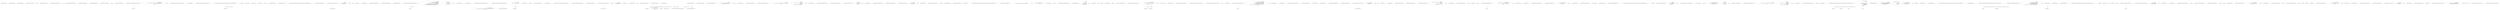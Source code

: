 digraph  {
n12 [label="HangFire.Tests.JobInvokerTests.CorrectJob", span=""];
n13 [label="HangFire.Tests.JobInvokerTests.ArgumentsJob", span=""];
n14 [label="HangFire.Tests.JobInvokerTests.DisposableJob", span=""];
n0 [cluster="HangFire.Tests.JobInvokerTests.CorrectJob.Perform()", label="Entry HangFire.Tests.JobInvokerTests.CorrectJob.Perform()", span="183-183"];
n1 [cluster="HangFire.Tests.JobInvokerTests.CorrectJob.Perform()", label="Performed = true", span="185-185"];
n2 [cluster="HangFire.Tests.JobInvokerTests.CorrectJob.Perform()", label="Exit HangFire.Tests.JobInvokerTests.CorrectJob.Perform()", span="183-183"];
n3 [cluster="HangFire.Tests.JobInvokerTests.ArgumentsJob.Perform(int, string)", label="Entry HangFire.Tests.JobInvokerTests.ArgumentsJob.Perform(int, string)", span="194-194"];
n4 [cluster="HangFire.Tests.JobInvokerTests.ArgumentsJob.Perform(int, string)", label="A = a", span="196-196"];
n5 [cluster="HangFire.Tests.JobInvokerTests.ArgumentsJob.Perform(int, string)", label="B = b", span="197-197"];
n6 [cluster="HangFire.Tests.JobInvokerTests.ArgumentsJob.Perform(int, string)", label="Exit HangFire.Tests.JobInvokerTests.ArgumentsJob.Perform(int, string)", span="194-194"];
n7 [cluster="HangFire.Tests.JobInvokerTests.DisposableJob.Perform()", label="Entry HangFire.Tests.JobInvokerTests.DisposableJob.Perform()", span="205-205"];
n8 [cluster="HangFire.Tests.JobInvokerTests.DisposableJob.Perform()", label="Exit HangFire.Tests.JobInvokerTests.DisposableJob.Perform()", span="205-205"];
n9 [cluster="HangFire.Tests.JobInvokerTests.DisposableJob.Dispose()", label="Entry HangFire.Tests.JobInvokerTests.DisposableJob.Dispose()", span="209-209"];
n10 [cluster="HangFire.Tests.JobInvokerTests.DisposableJob.Dispose()", label="Disposed = true", span="211-211"];
n11 [cluster="HangFire.Tests.JobInvokerTests.DisposableJob.Dispose()", label="Exit HangFire.Tests.JobInvokerTests.DisposableJob.Dispose()", span="209-209"];
m1_123 [cluster="Hangfire.SqlServer.SqlServerConnection.GetFirstByLowestScoreFromSet(string, double, double)", file="SqlServerMonitoringApi.cs", label="Entry Hangfire.SqlServer.SqlServerConnection.GetFirstByLowestScoreFromSet(string, double, double)", span="255-255"];
m1_128 [cluster="Hangfire.SqlServer.SqlServerConnection.GetFirstByLowestScoreFromSet(string, double, double)", file="SqlServerMonitoringApi.cs", label="return _connection.Query<string>(\r\n                @''select top 1 Value from HangFire.[Set] where [Key] = @key and Score between @from and @to order by Score'',\r\n                new { key, from = fromScore, to = toScore })\r\n                .SingleOrDefault();", span="260-263"];
m1_126 [cluster="Hangfire.SqlServer.SqlServerConnection.GetFirstByLowestScoreFromSet(string, double, double)", file="SqlServerMonitoringApi.cs", label="toScore < fromScore", span="258-258"];
m1_124 [cluster="Hangfire.SqlServer.SqlServerConnection.GetFirstByLowestScoreFromSet(string, double, double)", file="SqlServerMonitoringApi.cs", label="key == null", span="257-257"];
m1_127 [cluster="Hangfire.SqlServer.SqlServerConnection.GetFirstByLowestScoreFromSet(string, double, double)", file="SqlServerMonitoringApi.cs", label="throw new ArgumentException(''The `toScore` value must be higher or equal to the `fromScore` value.'');", span="258-258"];
m1_125 [cluster="Hangfire.SqlServer.SqlServerConnection.GetFirstByLowestScoreFromSet(string, double, double)", file="SqlServerMonitoringApi.cs", label="throw new ArgumentNullException(''key'');", span="257-257"];
m1_129 [cluster="Hangfire.SqlServer.SqlServerConnection.GetFirstByLowestScoreFromSet(string, double, double)", file="SqlServerMonitoringApi.cs", label="Exit Hangfire.SqlServer.SqlServerConnection.GetFirstByLowestScoreFromSet(string, double, double)", span="255-255"];
m1_2 [cluster="Hangfire.SqlServer.SqlServerConnection.SqlServerConnection(SqlConnection, IsolationLevel, Hangfire.SqlServer.PersistentJobQueueProviderCollection, bool)", file="SqlServerMonitoringApi.cs", label="Entry Hangfire.SqlServer.SqlServerConnection.SqlServerConnection(SqlConnection, IsolationLevel, Hangfire.SqlServer.PersistentJobQueueProviderCollection, bool)", span="44-44"];
m1_7 [cluster="Hangfire.SqlServer.SqlServerConnection.SqlServerConnection(SqlConnection, IsolationLevel, Hangfire.SqlServer.PersistentJobQueueProviderCollection, bool)", file="SqlServerMonitoringApi.cs", label="_connection = connection", span="53-53"];
m1_8 [cluster="Hangfire.SqlServer.SqlServerConnection.SqlServerConnection(SqlConnection, IsolationLevel, Hangfire.SqlServer.PersistentJobQueueProviderCollection, bool)", file="SqlServerMonitoringApi.cs", label="_isolationLevel = isolationLevel", span="54-54"];
m1_9 [cluster="Hangfire.SqlServer.SqlServerConnection.SqlServerConnection(SqlConnection, IsolationLevel, Hangfire.SqlServer.PersistentJobQueueProviderCollection, bool)", file="SqlServerMonitoringApi.cs", label="_queueProviders = queueProviders", span="55-55"];
m1_10 [cluster="Hangfire.SqlServer.SqlServerConnection.SqlServerConnection(SqlConnection, IsolationLevel, Hangfire.SqlServer.PersistentJobQueueProviderCollection, bool)", file="SqlServerMonitoringApi.cs", label="OwnsConnection = ownsConnection", span="57-57"];
m1_5 [cluster="Hangfire.SqlServer.SqlServerConnection.SqlServerConnection(SqlConnection, IsolationLevel, Hangfire.SqlServer.PersistentJobQueueProviderCollection, bool)", file="SqlServerMonitoringApi.cs", label="queueProviders == null", span="51-51"];
m1_3 [cluster="Hangfire.SqlServer.SqlServerConnection.SqlServerConnection(SqlConnection, IsolationLevel, Hangfire.SqlServer.PersistentJobQueueProviderCollection, bool)", file="SqlServerMonitoringApi.cs", label="connection == null", span="50-50"];
m1_6 [cluster="Hangfire.SqlServer.SqlServerConnection.SqlServerConnection(SqlConnection, IsolationLevel, Hangfire.SqlServer.PersistentJobQueueProviderCollection, bool)", file="SqlServerMonitoringApi.cs", label="throw new ArgumentNullException(''queueProviders'');", span="51-51"];
m1_4 [cluster="Hangfire.SqlServer.SqlServerConnection.SqlServerConnection(SqlConnection, IsolationLevel, Hangfire.SqlServer.PersistentJobQueueProviderCollection, bool)", file="SqlServerMonitoringApi.cs", label="throw new ArgumentNullException(''connection'');", span="50-50"];
m1_11 [cluster="Hangfire.SqlServer.SqlServerConnection.SqlServerConnection(SqlConnection, IsolationLevel, Hangfire.SqlServer.PersistentJobQueueProviderCollection, bool)", file="SqlServerMonitoringApi.cs", label="Exit Hangfire.SqlServer.SqlServerConnection.SqlServerConnection(SqlConnection, IsolationLevel, Hangfire.SqlServer.PersistentJobQueueProviderCollection, bool)", span="44-44"];
m1_219 [cluster="Hangfire.SqlServer.SqlServerConnection.GetHashTtl(string)", file="SqlServerMonitoringApi.cs", label="Entry Hangfire.SqlServer.SqlServerConnection.GetHashTtl(string)", span="416-416"];
m1_223 [cluster="Hangfire.SqlServer.SqlServerConnection.GetHashTtl(string)", file="SqlServerMonitoringApi.cs", label="var result = _connection.Query<DateTime?>(query, new { key = key }).Single()", span="424-424"];
m1_222 [cluster="Hangfire.SqlServer.SqlServerConnection.GetHashTtl(string)", file="SqlServerMonitoringApi.cs", label="string query = @''\r\nselect min([ExpireAt]) from HangFire.Hash\r\nwhere [Key] = @key''", span="420-422"];
m1_224 [cluster="Hangfire.SqlServer.SqlServerConnection.GetHashTtl(string)", file="SqlServerMonitoringApi.cs", label="!result.HasValue", span="425-425"];
m1_226 [cluster="Hangfire.SqlServer.SqlServerConnection.GetHashTtl(string)", file="SqlServerMonitoringApi.cs", label="return result.Value - DateTime.UtcNow;", span="427-427"];
m1_220 [cluster="Hangfire.SqlServer.SqlServerConnection.GetHashTtl(string)", file="SqlServerMonitoringApi.cs", label="key == null", span="418-418"];
m1_225 [cluster="Hangfire.SqlServer.SqlServerConnection.GetHashTtl(string)", file="SqlServerMonitoringApi.cs", label="return TimeSpan.FromSeconds(-1);", span="425-425"];
m1_221 [cluster="Hangfire.SqlServer.SqlServerConnection.GetHashTtl(string)", file="SqlServerMonitoringApi.cs", label="throw new ArgumentNullException(''key'');", span="418-418"];
m1_227 [cluster="Hangfire.SqlServer.SqlServerConnection.GetHashTtl(string)", file="SqlServerMonitoringApi.cs", label="Exit Hangfire.SqlServer.SqlServerConnection.GetHashTtl(string)", span="416-416"];
m1_12 [cluster="System.ArgumentNullException.ArgumentNullException(string)", file="SqlServerMonitoringApi.cs", label="Entry System.ArgumentNullException.ArgumentNullException(string)", span="0-0"];
m1_88 [cluster="Hangfire.Storage.InvocationData.Deserialize()", file="SqlServerMonitoringApi.cs", label="Entry Hangfire.Storage.InvocationData.Deserialize()", span="40-40"];
m1_157 [cluster="Hangfire.SqlServer.SqlServerConnection.AnnounceServer(string, Hangfire.Server.ServerContext)", file="SqlServerMonitoringApi.cs", label="Entry Hangfire.SqlServer.SqlServerConnection.AnnounceServer(string, Hangfire.Server.ServerContext)", span="301-301"];
m1_163 [cluster="Hangfire.SqlServer.SqlServerConnection.AnnounceServer(string, Hangfire.Server.ServerContext)", file="SqlServerMonitoringApi.cs", label="_connection.Execute(\r\n                @''merge HangFire.Server with (holdlock) as Target ''\r\n                + @''using (VALUES (@id, @data, @heartbeat)) as Source (Id, Data, Heartbeat) ''\r\n                + @''on Target.Id = Source.Id ''\r\n                + @''when matched then update set Data = Source.Data, LastHeartbeat = Source.Heartbeat ''\r\n                + @''when not matched then insert (Id, Data, LastHeartbeat) values (Source.Id, Source.Data, Source.Heartbeat);'',\r\n                new { id = serverId, data = JobHelper.ToJson(data), heartbeat = DateTime.UtcNow })", span="313-319"];
m1_162 [cluster="Hangfire.SqlServer.SqlServerConnection.AnnounceServer(string, Hangfire.Server.ServerContext)", file="SqlServerMonitoringApi.cs", label="var data = new ServerData\r\n            {\r\n                WorkerCount = context.WorkerCount,\r\n                Queues = context.Queues,\r\n                StartedAt = DateTime.UtcNow,\r\n            }", span="306-311"];
m1_158 [cluster="Hangfire.SqlServer.SqlServerConnection.AnnounceServer(string, Hangfire.Server.ServerContext)", file="SqlServerMonitoringApi.cs", label="serverId == null", span="303-303"];
m1_160 [cluster="Hangfire.SqlServer.SqlServerConnection.AnnounceServer(string, Hangfire.Server.ServerContext)", file="SqlServerMonitoringApi.cs", label="context == null", span="304-304"];
m1_159 [cluster="Hangfire.SqlServer.SqlServerConnection.AnnounceServer(string, Hangfire.Server.ServerContext)", file="SqlServerMonitoringApi.cs", label="throw new ArgumentNullException(''serverId'');", span="303-303"];
m1_161 [cluster="Hangfire.SqlServer.SqlServerConnection.AnnounceServer(string, Hangfire.Server.ServerContext)", file="SqlServerMonitoringApi.cs", label="throw new ArgumentNullException(''context'');", span="304-304"];
m1_164 [cluster="Hangfire.SqlServer.SqlServerConnection.AnnounceServer(string, Hangfire.Server.ServerContext)", file="SqlServerMonitoringApi.cs", label="Exit Hangfire.SqlServer.SqlServerConnection.AnnounceServer(string, Hangfire.Server.ServerContext)", span="301-301"];
m1_27 [cluster="Hangfire.SqlServer.SqlServerConnection.FetchNextJob(string[], System.Threading.CancellationToken)", file="SqlServerMonitoringApi.cs", label="Entry Hangfire.SqlServer.SqlServerConnection.FetchNextJob(string[], System.Threading.CancellationToken)", span="84-84"];
m1_30 [cluster="Hangfire.SqlServer.SqlServerConnection.FetchNextJob(string[], System.Threading.CancellationToken)", color=green, community=0, file="SqlServerMonitoringApi.cs", label="var providers = queues\r\n                .Select(queue => _queueProviders.GetProvider(queue))\r\n                .Distinct()\r\n                .ToArray()", prediction=0, span="88-91"];
m1_28 [cluster="Hangfire.SqlServer.SqlServerConnection.FetchNextJob(string[], System.Threading.CancellationToken)", file="SqlServerMonitoringApi.cs", label="queues == null || queues.Length == 0", span="86-86"];
m1_31 [cluster="Hangfire.SqlServer.SqlServerConnection.FetchNextJob(string[], System.Threading.CancellationToken)", file="SqlServerMonitoringApi.cs", label="providers.Length != 1", span="93-93"];
m1_33 [cluster="Hangfire.SqlServer.SqlServerConnection.FetchNextJob(string[], System.Threading.CancellationToken)", file="SqlServerMonitoringApi.cs", label="var persistentQueue = providers[0].GetJobQueue(_connection)", span="100-100"];
m1_32 [cluster="Hangfire.SqlServer.SqlServerConnection.FetchNextJob(string[], System.Threading.CancellationToken)", file="SqlServerMonitoringApi.cs", label="throw new InvalidOperationException(String.Format(\r\n                    ''Multiple provider instances registered for queues: {0}. You should choose only one type of persistent queues per server instance.'',\r\n                    String.Join('', '', queues)));", span="95-97"];
m1_34 [cluster="Hangfire.SqlServer.SqlServerConnection.FetchNextJob(string[], System.Threading.CancellationToken)", file="SqlServerMonitoringApi.cs", label="return persistentQueue.Dequeue(queues, cancellationToken);", span="101-101"];
m1_29 [cluster="Hangfire.SqlServer.SqlServerConnection.FetchNextJob(string[], System.Threading.CancellationToken)", file="SqlServerMonitoringApi.cs", label="throw new ArgumentNullException(''queues'');", span="86-86"];
m1_35 [cluster="Hangfire.SqlServer.SqlServerConnection.FetchNextJob(string[], System.Threading.CancellationToken)", file="SqlServerMonitoringApi.cs", label="Exit Hangfire.SqlServer.SqlServerConnection.FetchNextJob(string[], System.Threading.CancellationToken)", span="84-84"];
m1_46 [cluster="Hangfire.SqlServer.PersistentJobQueueProviderCollection.GetProvider(string)", file="SqlServerMonitoringApi.cs", label="Entry Hangfire.SqlServer.PersistentJobQueueProviderCollection.GetProvider(string)", span="53-53"];
m1_242 [cluster="Hangfire.SqlServer.SqlServerConnection.GetListTtl(string)", file="SqlServerMonitoringApi.cs", label="Entry Hangfire.SqlServer.SqlServerConnection.GetListTtl(string)", span="453-453"];
m1_249 [cluster="Hangfire.SqlServer.SqlServerConnection.GetListTtl(string)", color=green, community=0, file="SqlServerMonitoringApi.cs", label="return result.Value - DateTime.UtcNow;", prediction=1, span="464-464"];
m1_246 [cluster="Hangfire.SqlServer.SqlServerConnection.GetListTtl(string)", file="SqlServerMonitoringApi.cs", label="var result = _connection.Query<DateTime?>(query, new { key = key }).Single()", span="461-461"];
m1_247 [cluster="Hangfire.SqlServer.SqlServerConnection.GetListTtl(string)", file="SqlServerMonitoringApi.cs", label="!result.HasValue", span="462-462"];
m1_245 [cluster="Hangfire.SqlServer.SqlServerConnection.GetListTtl(string)", file="SqlServerMonitoringApi.cs", label="string query = @''\r\nselect min([ExpireAt]) from HangFire.List\r\nwhere [Key] = @key''", span="457-459"];
m1_248 [cluster="Hangfire.SqlServer.SqlServerConnection.GetListTtl(string)", file="SqlServerMonitoringApi.cs", label="return TimeSpan.FromSeconds(-1);", span="462-462"];
m1_244 [cluster="Hangfire.SqlServer.SqlServerConnection.GetListTtl(string)", file="SqlServerMonitoringApi.cs", label="throw new ArgumentNullException(''key'');", span="455-455"];
m1_243 [cluster="Hangfire.SqlServer.SqlServerConnection.GetListTtl(string)", file="SqlServerMonitoringApi.cs", label="key == null", span="455-455"];
m1_250 [cluster="Hangfire.SqlServer.SqlServerConnection.GetListTtl(string)", file="SqlServerMonitoringApi.cs", label="Exit Hangfire.SqlServer.SqlServerConnection.GetListTtl(string)", span="453-453"];
m1_13 [cluster="Hangfire.SqlServer.SqlServerConnection.Dispose()", file="SqlServerMonitoringApi.cs", label="Entry Hangfire.SqlServer.SqlServerConnection.Dispose()", span="63-63"];
m1_14 [cluster="Hangfire.SqlServer.SqlServerConnection.Dispose()", file="SqlServerMonitoringApi.cs", label=OwnsConnection, span="65-65"];
m1_15 [cluster="Hangfire.SqlServer.SqlServerConnection.Dispose()", file="SqlServerMonitoringApi.cs", label="_connection.Dispose()", span="67-67"];
m1_16 [cluster="Hangfire.SqlServer.SqlServerConnection.Dispose()", file="SqlServerMonitoringApi.cs", label="Exit Hangfire.SqlServer.SqlServerConnection.Dispose()", span="63-63"];
m1_171 [cluster="Hangfire.SqlServer.SqlServerConnection.Heartbeat(string)", file="SqlServerMonitoringApi.cs", label="Entry Hangfire.SqlServer.SqlServerConnection.Heartbeat(string)", span="331-331"];
m1_174 [cluster="Hangfire.SqlServer.SqlServerConnection.Heartbeat(string)", file="SqlServerMonitoringApi.cs", label="_connection.Execute(\r\n                @''update HangFire.Server set LastHeartbeat = @now where Id = @id'',\r\n                new { now = DateTime.UtcNow, id = serverId })", span="335-337"];
m1_172 [cluster="Hangfire.SqlServer.SqlServerConnection.Heartbeat(string)", file="SqlServerMonitoringApi.cs", label="serverId == null", span="333-333"];
m1_173 [cluster="Hangfire.SqlServer.SqlServerConnection.Heartbeat(string)", file="SqlServerMonitoringApi.cs", label="throw new ArgumentNullException(''serverId'');", span="333-333"];
m1_175 [cluster="Hangfire.SqlServer.SqlServerConnection.Heartbeat(string)", file="SqlServerMonitoringApi.cs", label="Exit Hangfire.SqlServer.SqlServerConnection.Heartbeat(string)", span="331-331"];
m1_190 [cluster="Hangfire.SqlServer.SqlServerConnection.GetRangeFromSet(string, int, int)", file="SqlServerMonitoringApi.cs", label="Entry Hangfire.SqlServer.SqlServerConnection.GetRangeFromSet(string, int, int)", span="361-361"];
m1_194 [cluster="Hangfire.SqlServer.SqlServerConnection.GetRangeFromSet(string, int, int)", file="SqlServerMonitoringApi.cs", label="return _connection\r\n                .Query<string>(query, new { key = key, startingFrom = startingFrom + 1, endingAt = endingAt + 1 })\r\n                .ToList();", span="372-374"];
m1_193 [cluster="Hangfire.SqlServer.SqlServerConnection.GetRangeFromSet(string, int, int)", file="SqlServerMonitoringApi.cs", label="var query = @''\r\nselect [Value] from (\r\n	select [Value], row_number() over (order by [Id] ASC) as row_num \r\n	from Hangfire.[Set]\r\n	where [Key] = @key \r\n) as s where s.row_num between @startingFrom and @endingAt''", span="365-370"];
m1_191 [cluster="Hangfire.SqlServer.SqlServerConnection.GetRangeFromSet(string, int, int)", file="SqlServerMonitoringApi.cs", label="key == null", span="363-363"];
m1_192 [cluster="Hangfire.SqlServer.SqlServerConnection.GetRangeFromSet(string, int, int)", file="SqlServerMonitoringApi.cs", label="throw new ArgumentNullException(''key'');", span="363-363"];
m1_195 [cluster="Hangfire.SqlServer.SqlServerConnection.GetRangeFromSet(string, int, int)", file="SqlServerMonitoringApi.cs", label="Exit Hangfire.SqlServer.SqlServerConnection.GetRangeFromSet(string, int, int)", span="361-361"];
m1_257 [cluster="Hangfire.SqlServer.SqlServerConnection.GetAllItemsFromList(string)", file="SqlServerMonitoringApi.cs", label="Entry Hangfire.SqlServer.SqlServerConnection.GetAllItemsFromList(string)", span="483-483"];
m1_261 [cluster="Hangfire.SqlServer.SqlServerConnection.GetAllItemsFromList(string)", file="SqlServerMonitoringApi.cs", label="return _connection.Query<string>(query, new { key = key }).ToList();", span="492-492"];
m1_260 [cluster="Hangfire.SqlServer.SqlServerConnection.GetAllItemsFromList(string)", file="SqlServerMonitoringApi.cs", label="string query = @''\r\nselect [Value] from Hangfire.List\r\nwhere [Key] = @key\r\norder by [Id] desc''", span="487-490"];
m1_258 [cluster="Hangfire.SqlServer.SqlServerConnection.GetAllItemsFromList(string)", file="SqlServerMonitoringApi.cs", label="key == null", span="485-485"];
m1_259 [cluster="Hangfire.SqlServer.SqlServerConnection.GetAllItemsFromList(string)", file="SqlServerMonitoringApi.cs", label="throw new ArgumentNullException(''key'');", span="485-485"];
m1_262 [cluster="Hangfire.SqlServer.SqlServerConnection.GetAllItemsFromList(string)", file="SqlServerMonitoringApi.cs", label="Exit Hangfire.SqlServer.SqlServerConnection.GetAllItemsFromList(string)", span="483-483"];
m1_213 [cluster="Hangfire.SqlServer.SqlServerConnection.GetHashCount(string)", file="SqlServerMonitoringApi.cs", label="Entry Hangfire.SqlServer.SqlServerConnection.GetHashCount(string)", span="405-405"];
m1_217 [cluster="Hangfire.SqlServer.SqlServerConnection.GetHashCount(string)", file="SqlServerMonitoringApi.cs", label="return _connection.Query<long>(query, new { key = key }).Single();", span="413-413"];
m1_216 [cluster="Hangfire.SqlServer.SqlServerConnection.GetHashCount(string)", file="SqlServerMonitoringApi.cs", label="string query = @''\r\nselect count([Id]) from HangFire.Hash\r\nwhere [Key] = @key''", span="409-411"];
m1_214 [cluster="Hangfire.SqlServer.SqlServerConnection.GetHashCount(string)", file="SqlServerMonitoringApi.cs", label="key == null", span="407-407"];
m1_215 [cluster="Hangfire.SqlServer.SqlServerConnection.GetHashCount(string)", file="SqlServerMonitoringApi.cs", label="throw new ArgumentNullException(''key'');", span="407-407"];
m1_218 [cluster="Hangfire.SqlServer.SqlServerConnection.GetHashCount(string)", file="SqlServerMonitoringApi.cs", label="Exit Hangfire.SqlServer.SqlServerConnection.GetHashCount(string)", span="405-405"];
m1_150 [cluster="Unk.ToDictionary", file="SqlServerMonitoringApi.cs", label="Entry Unk.ToDictionary", span=""];
m1_101 [cluster="Hangfire.Storage.StateData.StateData()", file="SqlServerMonitoringApi.cs", label="Entry Hangfire.Storage.StateData.StateData()", span="21-21"];
m1_165 [cluster="Hangfire.SqlServer.Entities.ServerData.ServerData()", file="SqlServerMonitoringApi.cs", label="Entry Hangfire.SqlServer.Entities.ServerData.ServerData()", span="20-20"];
m1_26 [cluster="string.Format(string, object)", file="SqlServerMonitoringApi.cs", label="Entry string.Format(string, object)", span="0-0"];
m1_21 [cluster="Hangfire.SqlServer.SqlServerWriteOnlyTransaction.SqlServerWriteOnlyTransaction(SqlConnection, IsolationLevel, Hangfire.SqlServer.PersistentJobQueueProviderCollection)", file="SqlServerMonitoringApi.cs", label="Entry Hangfire.SqlServer.SqlServerWriteOnlyTransaction.SqlServerWriteOnlyTransaction(SqlConnection, IsolationLevel, Hangfire.SqlServer.PersistentJobQueueProviderCollection)", span="39-39"];
m1_71 [cluster="Hangfire.SqlServer.SqlServerConnection.GetJobData(string)", file="SqlServerMonitoringApi.cs", label="Entry Hangfire.SqlServer.SqlServerConnection.GetJobData(string)", span="154-154"];
m1_74 [cluster="Hangfire.SqlServer.SqlServerConnection.GetJobData(string)", color=green, community=0, file="SqlServerMonitoringApi.cs", label="string sql = \r\n                @''select InvocationData, StateName, Arguments, CreatedAt from HangFire.Job where Id = @id''", prediction=2, span="158-159"];
m1_72 [cluster="Hangfire.SqlServer.SqlServerConnection.GetJobData(string)", file="SqlServerMonitoringApi.cs", label="id == null", span="156-156"];
m1_75 [cluster="Hangfire.SqlServer.SqlServerConnection.GetJobData(string)", file="SqlServerMonitoringApi.cs", label="var jobData = _connection.Query<SqlJob>(sql, new { id = id })\r\n                .SingleOrDefault()", span="161-162"];
m1_73 [cluster="Hangfire.SqlServer.SqlServerConnection.GetJobData(string)", file="SqlServerMonitoringApi.cs", label="throw new ArgumentNullException(''id'');", span="156-156"];
m1_76 [cluster="Hangfire.SqlServer.SqlServerConnection.GetJobData(string)", file="SqlServerMonitoringApi.cs", label="jobData == null", span="164-164"];
m1_78 [cluster="Hangfire.SqlServer.SqlServerConnection.GetJobData(string)", file="SqlServerMonitoringApi.cs", label="var invocationData = JobHelper.FromJson<InvocationData>(jobData.InvocationData)", span="167-167"];
m1_79 [cluster="Hangfire.SqlServer.SqlServerConnection.GetJobData(string)", file="SqlServerMonitoringApi.cs", label="invocationData.Arguments = jobData.Arguments", span="168-168"];
m1_85 [cluster="Hangfire.SqlServer.SqlServerConnection.GetJobData(string)", file="SqlServerMonitoringApi.cs", label="return new JobData\r\n            {\r\n                Job = job,\r\n                State = jobData.StateName,\r\n                CreatedAt = jobData.CreatedAt,\r\n                LoadException = loadException\r\n            };", span="182-188"];
m1_77 [cluster="Hangfire.SqlServer.SqlServerConnection.GetJobData(string)", file="SqlServerMonitoringApi.cs", label="return null;", span="164-164"];
m1_82 [cluster="Hangfire.SqlServer.SqlServerConnection.GetJobData(string)", file="SqlServerMonitoringApi.cs", label="job = invocationData.Deserialize()", span="175-175"];
m1_80 [cluster="Hangfire.SqlServer.SqlServerConnection.GetJobData(string)", file="SqlServerMonitoringApi.cs", label="Job job = null", span="170-170"];
m1_84 [cluster="Hangfire.SqlServer.SqlServerConnection.GetJobData(string)", file="SqlServerMonitoringApi.cs", label="loadException = ex", span="179-179"];
m1_81 [cluster="Hangfire.SqlServer.SqlServerConnection.GetJobData(string)", file="SqlServerMonitoringApi.cs", label="JobLoadException loadException = null", span="171-171"];
m1_83 [cluster="Hangfire.SqlServer.SqlServerConnection.GetJobData(string)", file="SqlServerMonitoringApi.cs", label=JobLoadException, span="177-177"];
m1_86 [cluster="Hangfire.SqlServer.SqlServerConnection.GetJobData(string)", file="SqlServerMonitoringApi.cs", label="Exit Hangfire.SqlServer.SqlServerConnection.GetJobData(string)", span="154-154"];
m1_144 [cluster="Hangfire.SqlServer.SqlServerConnection.GetAllEntriesFromHash(string)", file="SqlServerMonitoringApi.cs", label="Entry Hangfire.SqlServer.SqlServerConnection.GetAllEntriesFromHash(string)", span="289-289"];
m1_147 [cluster="Hangfire.SqlServer.SqlServerConnection.GetAllEntriesFromHash(string)", file="SqlServerMonitoringApi.cs", label="var result = _connection.Query<SqlHash>(\r\n                ''select Field, Value from HangFire.Hash with (forceseek) where [Key] = @key'',\r\n                new { key })\r\n                .ToDictionary(x => x.Field, x => x.Value)", span="293-296"];
m1_145 [cluster="Hangfire.SqlServer.SqlServerConnection.GetAllEntriesFromHash(string)", file="SqlServerMonitoringApi.cs", label="key == null", span="291-291"];
m1_148 [cluster="Hangfire.SqlServer.SqlServerConnection.GetAllEntriesFromHash(string)", file="SqlServerMonitoringApi.cs", label="return result.Count != 0 ? result : null;", span="298-298"];
m1_146 [cluster="Hangfire.SqlServer.SqlServerConnection.GetAllEntriesFromHash(string)", file="SqlServerMonitoringApi.cs", label="throw new ArgumentNullException(''key'');", span="291-291"];
m1_149 [cluster="Hangfire.SqlServer.SqlServerConnection.GetAllEntriesFromHash(string)", file="SqlServerMonitoringApi.cs", label="Exit Hangfire.SqlServer.SqlServerConnection.GetAllEntriesFromHash(string)", span="289-289"];
m1_22 [cluster="Hangfire.SqlServer.SqlServerConnection.AcquireDistributedLock(string, System.TimeSpan)", file="SqlServerMonitoringApi.cs", label="Entry Hangfire.SqlServer.SqlServerConnection.AcquireDistributedLock(string, System.TimeSpan)", span="76-76"];
m1_23 [cluster="Hangfire.SqlServer.SqlServerConnection.AcquireDistributedLock(string, System.TimeSpan)", file="SqlServerMonitoringApi.cs", label="return new SqlServerDistributedLock(\r\n                String.Format(''HangFire:{0}'', resource),\r\n                timeout,\r\n                _connection);", span="78-81"];
m1_24 [cluster="Hangfire.SqlServer.SqlServerConnection.AcquireDistributedLock(string, System.TimeSpan)", file="SqlServerMonitoringApi.cs", label="Exit Hangfire.SqlServer.SqlServerConnection.AcquireDistributedLock(string, System.TimeSpan)", span="76-76"];
m1_67 [cluster="Unk.>", file="SqlServerMonitoringApi.cs", label="Entry Unk.>", span=""];
m1_183 [cluster="System.TimeSpan.Negate()", file="SqlServerMonitoringApi.cs", label="Entry System.TimeSpan.Negate()", span="0-0"];
m1_102 [cluster="Hangfire.SqlServer.SqlServerConnection.SetJobParameter(string, string, string)", file="SqlServerMonitoringApi.cs", label="Entry Hangfire.SqlServer.SqlServerConnection.SetJobParameter(string, string, string)", span="219-219"];
m1_107 [cluster="Hangfire.SqlServer.SqlServerConnection.SetJobParameter(string, string, string)", file="SqlServerMonitoringApi.cs", label="_connection.Execute(\r\n                @''merge HangFire.JobParameter with (holdlock) as Target ''\r\n                + @''using (VALUES (@jobId, @name, @value)) as Source (JobId, Name, Value) ''\r\n                + @''on Target.JobId = Source.JobId AND Target.Name = Source.Name ''\r\n                + @''when matched then update set Value = Source.Value ''\r\n                + @''when not matched then insert (JobId, Name, Value) values (Source.JobId, Source.Name, Source.Value);'',\r\n                new { jobId = id, name, value })", span="224-230"];
m1_105 [cluster="Hangfire.SqlServer.SqlServerConnection.SetJobParameter(string, string, string)", file="SqlServerMonitoringApi.cs", label="name == null", span="222-222"];
m1_103 [cluster="Hangfire.SqlServer.SqlServerConnection.SetJobParameter(string, string, string)", file="SqlServerMonitoringApi.cs", label="id == null", span="221-221"];
m1_106 [cluster="Hangfire.SqlServer.SqlServerConnection.SetJobParameter(string, string, string)", file="SqlServerMonitoringApi.cs", label="throw new ArgumentNullException(''name'');", span="222-222"];
m1_104 [cluster="Hangfire.SqlServer.SqlServerConnection.SetJobParameter(string, string, string)", file="SqlServerMonitoringApi.cs", label="throw new ArgumentNullException(''id'');", span="221-221"];
m1_108 [cluster="Hangfire.SqlServer.SqlServerConnection.SetJobParameter(string, string, string)", file="SqlServerMonitoringApi.cs", label="Exit Hangfire.SqlServer.SqlServerConnection.SetJobParameter(string, string, string)", span="219-219"];
m1_130 [cluster="System.ArgumentException.ArgumentException(string)", file="SqlServerMonitoringApi.cs", label="Entry System.ArgumentException.ArgumentException(string)", span="0-0"];
m1_40 [cluster="string.Join(string, params string[])", file="SqlServerMonitoringApi.cs", label="Entry string.Join(string, params string[])", span="0-0"];
m1_206 [cluster="System.TimeSpan.FromSeconds(double)", file="SqlServerMonitoringApi.cs", label="Entry System.TimeSpan.FromSeconds(double)", span="0-0"];
m1_64 [cluster="Hangfire.Storage.InvocationData.Serialize(Hangfire.Common.Job)", file="SqlServerMonitoringApi.cs", label="Entry Hangfire.Storage.InvocationData.Serialize(Hangfire.Common.Job)", span="67-67"];
m1_197 [cluster="Hangfire.SqlServer.SqlServerConnection.GetSetTtl(string)", file="SqlServerMonitoringApi.cs", label="Entry Hangfire.SqlServer.SqlServerConnection.GetSetTtl(string)", span="377-377"];
m1_201 [cluster="Hangfire.SqlServer.SqlServerConnection.GetSetTtl(string)", file="SqlServerMonitoringApi.cs", label="var result = _connection.Query<DateTime?>(query, new { key = key }).Single()", span="385-385"];
m1_200 [cluster="Hangfire.SqlServer.SqlServerConnection.GetSetTtl(string)", file="SqlServerMonitoringApi.cs", label="string query = @''\r\nselect min([ExpireAt]) from HangFire.[Set]\r\nwhere [Key] = @key''", span="381-383"];
m1_202 [cluster="Hangfire.SqlServer.SqlServerConnection.GetSetTtl(string)", file="SqlServerMonitoringApi.cs", label="!result.HasValue", span="386-386"];
m1_204 [cluster="Hangfire.SqlServer.SqlServerConnection.GetSetTtl(string)", file="SqlServerMonitoringApi.cs", label="return result.Value - DateTime.UtcNow;", span="388-388"];
m1_198 [cluster="Hangfire.SqlServer.SqlServerConnection.GetSetTtl(string)", file="SqlServerMonitoringApi.cs", label="key == null", span="379-379"];
m1_203 [cluster="Hangfire.SqlServer.SqlServerConnection.GetSetTtl(string)", file="SqlServerMonitoringApi.cs", label="return TimeSpan.FromSeconds(-1);", span="386-386"];
m1_199 [cluster="Hangfire.SqlServer.SqlServerConnection.GetSetTtl(string)", file="SqlServerMonitoringApi.cs", label="throw new ArgumentNullException(''key'');", span="379-379"];
m1_205 [cluster="Hangfire.SqlServer.SqlServerConnection.GetSetTtl(string)", file="SqlServerMonitoringApi.cs", label="Exit Hangfire.SqlServer.SqlServerConnection.GetSetTtl(string)", span="377-377"];
m1_207 [cluster="Hangfire.SqlServer.SqlServerConnection.GetCounter(string)", file="SqlServerMonitoringApi.cs", label="Entry Hangfire.SqlServer.SqlServerConnection.GetCounter(string)", span="391-391"];
m1_211 [cluster="Hangfire.SqlServer.SqlServerConnection.GetCounter(string)", file="SqlServerMonitoringApi.cs", label="return _connection.Query<long?>(query, new { key = key }).Single() ?? 0;", span="402-402"];
m1_210 [cluster="Hangfire.SqlServer.SqlServerConnection.GetCounter(string)", file="SqlServerMonitoringApi.cs", label="string query = @''\r\nselect sum(s.[Value]) from (select sum([Value]) as [Value] from HangFire.Counter\r\nwhere [Key] = @key\r\nunion all\r\nselect [Value] from HangFire.AggregatedCounter\r\nwhere [Key] = @key) as s''", span="395-400"];
m1_208 [cluster="Hangfire.SqlServer.SqlServerConnection.GetCounter(string)", file="SqlServerMonitoringApi.cs", label="key == null", span="393-393"];
m1_209 [cluster="Hangfire.SqlServer.SqlServerConnection.GetCounter(string)", file="SqlServerMonitoringApi.cs", label="throw new ArgumentNullException(''key'');", span="393-393"];
m1_212 [cluster="Hangfire.SqlServer.SqlServerConnection.GetCounter(string)", file="SqlServerMonitoringApi.cs", label="Exit Hangfire.SqlServer.SqlServerConnection.GetCounter(string)", span="391-391"];
m1_38 [cluster="Unk.ToArray", file="SqlServerMonitoringApi.cs", label="Entry Unk.ToArray", span=""];
m1_142 [cluster="TransactionScope.cstr", file="SqlServerMonitoringApi.cs", label="Entry TransactionScope.cstr", span=""];
m1_69 [cluster="Unk.ToString", file="SqlServerMonitoringApi.cs", label="Entry Unk.ToString", span=""];
m1_109 [cluster="Hangfire.SqlServer.SqlServerConnection.GetJobParameter(string, string)", file="SqlServerMonitoringApi.cs", label="Entry Hangfire.SqlServer.SqlServerConnection.GetJobParameter(string, string)", span="233-233"];
m1_114 [cluster="Hangfire.SqlServer.SqlServerConnection.GetJobParameter(string, string)", file="SqlServerMonitoringApi.cs", label="return _connection.Query<string>(\r\n                @''select Value from HangFire.JobParameter where JobId = @id and Name = @name'',\r\n                new { id = id, name = name })\r\n                .SingleOrDefault();", span="238-241"];
m1_112 [cluster="Hangfire.SqlServer.SqlServerConnection.GetJobParameter(string, string)", file="SqlServerMonitoringApi.cs", label="name == null", span="236-236"];
m1_110 [cluster="Hangfire.SqlServer.SqlServerConnection.GetJobParameter(string, string)", file="SqlServerMonitoringApi.cs", label="id == null", span="235-235"];
m1_113 [cluster="Hangfire.SqlServer.SqlServerConnection.GetJobParameter(string, string)", file="SqlServerMonitoringApi.cs", label="throw new ArgumentNullException(''name'');", span="236-236"];
m1_111 [cluster="Hangfire.SqlServer.SqlServerConnection.GetJobParameter(string, string)", file="SqlServerMonitoringApi.cs", label="throw new ArgumentNullException(''id'');", span="235-235"];
m1_115 [cluster="Hangfire.SqlServer.SqlServerConnection.GetJobParameter(string, string)", file="SqlServerMonitoringApi.cs", label="Exit Hangfire.SqlServer.SqlServerConnection.GetJobParameter(string, string)", span="233-233"];
m1_166 [cluster="Hangfire.SqlServer.SqlServerConnection.RemoveServer(string)", file="SqlServerMonitoringApi.cs", label="Entry Hangfire.SqlServer.SqlServerConnection.RemoveServer(string)", span="322-322"];
m1_169 [cluster="Hangfire.SqlServer.SqlServerConnection.RemoveServer(string)", file="SqlServerMonitoringApi.cs", label="_connection.Execute(\r\n                @''delete from HangFire.Server where Id = @id'',\r\n                new { id = serverId })", span="326-328"];
m1_167 [cluster="Hangfire.SqlServer.SqlServerConnection.RemoveServer(string)", file="SqlServerMonitoringApi.cs", label="serverId == null", span="324-324"];
m1_168 [cluster="Hangfire.SqlServer.SqlServerConnection.RemoveServer(string)", file="SqlServerMonitoringApi.cs", label="throw new ArgumentNullException(''serverId'');", span="324-324"];
m1_170 [cluster="Hangfire.SqlServer.SqlServerConnection.RemoveServer(string)", file="SqlServerMonitoringApi.cs", label="Exit Hangfire.SqlServer.SqlServerConnection.RemoveServer(string)", span="322-322"];
m1_25 [cluster="SqlServerDistributedLock.cstr", file="SqlServerMonitoringApi.cs", label="Entry SqlServerDistributedLock.cstr", span=""];
m1_66 [cluster="System.DateTime.Add(System.TimeSpan)", file="SqlServerMonitoringApi.cs", label="Entry System.DateTime.Add(System.TimeSpan)", span="0-0"];
m1_39 [cluster="System.InvalidOperationException.InvalidOperationException(string)", file="SqlServerMonitoringApi.cs", label="Entry System.InvalidOperationException.InvalidOperationException(string)", span="0-0"];
m1_100 [cluster="System.Collections.Generic.Dictionary<TKey, TValue>.Dictionary(System.Collections.Generic.IDictionary<TKey, TValue>, System.Collections.Generic.IEqualityComparer<TKey>)", file="SqlServerMonitoringApi.cs", label="Entry System.Collections.Generic.Dictionary<TKey, TValue>.Dictionary(System.Collections.Generic.IDictionary<TKey, TValue>, System.Collections.Generic.IEqualityComparer<TKey>)", span="0-0"];
m1_143 [cluster="Unk.Complete", file="SqlServerMonitoringApi.cs", label="Entry Unk.Complete", span=""];
m1_90 [cluster="Hangfire.SqlServer.SqlServerConnection.GetStateData(string)", file="SqlServerMonitoringApi.cs", label="Entry Hangfire.SqlServer.SqlServerConnection.GetStateData(string)", span="191-191"];
m1_93 [cluster="Hangfire.SqlServer.SqlServerConnection.GetStateData(string)", color=green, community=0, file="SqlServerMonitoringApi.cs", label="string sql = @''\r\nselect s.Name, s.Reason, s.Data\r\nfrom HangFire.State s\r\ninner join HangFire.Job j on j.StateId = s.Id\r\nwhere j.Id = @jobId''", prediction=3, span="195-199"];
m1_91 [cluster="Hangfire.SqlServer.SqlServerConnection.GetStateData(string)", file="SqlServerMonitoringApi.cs", label="jobId == null", span="193-193"];
m1_94 [cluster="Hangfire.SqlServer.SqlServerConnection.GetStateData(string)", file="SqlServerMonitoringApi.cs", label="var sqlState = _connection.Query<SqlState>(sql, new { jobId = jobId }).SingleOrDefault()", span="201-201"];
m1_92 [cluster="Hangfire.SqlServer.SqlServerConnection.GetStateData(string)", file="SqlServerMonitoringApi.cs", label="throw new ArgumentNullException(''jobId'');", span="193-193"];
m1_95 [cluster="Hangfire.SqlServer.SqlServerConnection.GetStateData(string)", file="SqlServerMonitoringApi.cs", label="sqlState == null", span="202-202"];
m1_97 [cluster="Hangfire.SqlServer.SqlServerConnection.GetStateData(string)", file="SqlServerMonitoringApi.cs", label="var data = new Dictionary<string, string>(\r\n                JobHelper.FromJson<Dictionary<string, string>>(sqlState.Data),\r\n                StringComparer.OrdinalIgnoreCase)", span="207-209"];
m1_98 [cluster="Hangfire.SqlServer.SqlServerConnection.GetStateData(string)", file="SqlServerMonitoringApi.cs", label="return new StateData\r\n            {\r\n                Name = sqlState.Name,\r\n                Reason = sqlState.Reason,\r\n                Data = data\r\n            };", span="211-216"];
m1_96 [cluster="Hangfire.SqlServer.SqlServerConnection.GetStateData(string)", file="SqlServerMonitoringApi.cs", label="return null;", span="204-204"];
m1_99 [cluster="Hangfire.SqlServer.SqlServerConnection.GetStateData(string)", file="SqlServerMonitoringApi.cs", label="Exit Hangfire.SqlServer.SqlServerConnection.GetStateData(string)", span="191-191"];
m1_251 [cluster="Hangfire.SqlServer.SqlServerConnection.GetRangeFromList(string, int, int)", file="SqlServerMonitoringApi.cs", label="Entry Hangfire.SqlServer.SqlServerConnection.GetRangeFromList(string, int, int)", span="467-467"];
m1_255 [cluster="Hangfire.SqlServer.SqlServerConnection.GetRangeFromList(string, int, int)", file="SqlServerMonitoringApi.cs", label="return _connection\r\n                .Query<string>(query, new { key = key, startingFrom = startingFrom + 1, endingAt = endingAt + 1 })\r\n                .ToList();", span="478-480"];
m1_254 [cluster="Hangfire.SqlServer.SqlServerConnection.GetRangeFromList(string, int, int)", file="SqlServerMonitoringApi.cs", label="string query = @''\r\nselect [Value] from (\r\n	select [Value], row_number() over (order by [Id] desc) as row_num \r\n	from Hangfire.List\r\n	where [Key] = @key \r\n) as s where s.row_num between @startingFrom and @endingAt''", span="471-476"];
m1_252 [cluster="Hangfire.SqlServer.SqlServerConnection.GetRangeFromList(string, int, int)", file="SqlServerMonitoringApi.cs", label="key == null", span="469-469"];
m1_253 [cluster="Hangfire.SqlServer.SqlServerConnection.GetRangeFromList(string, int, int)", file="SqlServerMonitoringApi.cs", label="throw new ArgumentNullException(''key'');", span="469-469"];
m1_256 [cluster="Hangfire.SqlServer.SqlServerConnection.GetRangeFromList(string, int, int)", file="SqlServerMonitoringApi.cs", label="Exit Hangfire.SqlServer.SqlServerConnection.GetRangeFromList(string, int, int)", span="467-467"];
m1_17 [cluster="Unk.Dispose", file="SqlServerMonitoringApi.cs", label="Entry Unk.Dispose", span=""];
m1_181 [cluster="System.TimeSpan.Duration()", file="SqlServerMonitoringApi.cs", label="Entry System.TimeSpan.Duration()", span="0-0"];
m1_47 [cluster="Hangfire.SqlServer.SqlServerConnection.CreateExpiredJob(Hangfire.Common.Job, System.Collections.Generic.IDictionary<string, string>, System.DateTime, System.TimeSpan)", file="SqlServerMonitoringApi.cs", label="Entry Hangfire.SqlServer.SqlServerConnection.CreateExpiredJob(Hangfire.Common.Job, System.Collections.Generic.IDictionary<string, string>, System.DateTime, System.TimeSpan)", span="104-104"];
m1_54 [cluster="Hangfire.SqlServer.SqlServerConnection.CreateExpiredJob(Hangfire.Common.Job, System.Collections.Generic.IDictionary<string, string>, System.DateTime, System.TimeSpan)", file="SqlServerMonitoringApi.cs", label="var jobId = _connection.Query<int>(\r\n                createJobSql,\r\n                new\r\n                {\r\n                    invocationData = JobHelper.ToJson(invocationData),\r\n                    arguments = invocationData.Arguments,\r\n                    createdAt = createdAt,\r\n                    expireAt = createdAt.Add(expireIn)\r\n                }).Single().ToString()", span="120-128"];
m1_61 [cluster="Hangfire.SqlServer.SqlServerConnection.CreateExpiredJob(Hangfire.Common.Job, System.Collections.Generic.IDictionary<string, string>, System.DateTime, System.TimeSpan)", file="SqlServerMonitoringApi.cs", label="_connection.Execute(insertParameterSql, parameterArray)", span="148-148"];
m1_53 [cluster="Hangfire.SqlServer.SqlServerConnection.CreateExpiredJob(Hangfire.Common.Job, System.Collections.Generic.IDictionary<string, string>, System.DateTime, System.TimeSpan)", file="SqlServerMonitoringApi.cs", label="var invocationData = InvocationData.Serialize(job)", span="118-118"];
m1_52 [cluster="Hangfire.SqlServer.SqlServerConnection.CreateExpiredJob(Hangfire.Common.Job, System.Collections.Generic.IDictionary<string, string>, System.DateTime, System.TimeSpan)", file="SqlServerMonitoringApi.cs", label="string createJobSql = @''\r\ninsert into HangFire.Job (InvocationData, Arguments, CreatedAt, ExpireAt)\r\nvalues (@invocationData, @arguments, @createdAt, @expireAt);\r\nSELECT CAST(SCOPE_IDENTITY() as int)''", span="113-116"];
m1_55 [cluster="Hangfire.SqlServer.SqlServerConnection.CreateExpiredJob(Hangfire.Common.Job, System.Collections.Generic.IDictionary<string, string>, System.DateTime, System.TimeSpan)", file="SqlServerMonitoringApi.cs", label="parameters.Count > 0", span="130-130"];
m1_59 [cluster="Hangfire.SqlServer.SqlServerConnection.CreateExpiredJob(Hangfire.Common.Job, System.Collections.Generic.IDictionary<string, string>, System.DateTime, System.TimeSpan)", file="SqlServerMonitoringApi.cs", label="parameterArray[parameterIndex++] = new\r\n                    {\r\n                        jobId = jobId,\r\n                        name = parameter.Key,\r\n                        value = parameter.Value\r\n                    }", span="136-141"];
m1_62 [cluster="Hangfire.SqlServer.SqlServerConnection.CreateExpiredJob(Hangfire.Common.Job, System.Collections.Generic.IDictionary<string, string>, System.DateTime, System.TimeSpan)", file="SqlServerMonitoringApi.cs", label="return jobId;", span="151-151"];
m1_56 [cluster="Hangfire.SqlServer.SqlServerConnection.CreateExpiredJob(Hangfire.Common.Job, System.Collections.Generic.IDictionary<string, string>, System.DateTime, System.TimeSpan)", file="SqlServerMonitoringApi.cs", label="var parameterArray = new object[parameters.Count]", span="132-132"];
m1_60 [cluster="Hangfire.SqlServer.SqlServerConnection.CreateExpiredJob(Hangfire.Common.Job, System.Collections.Generic.IDictionary<string, string>, System.DateTime, System.TimeSpan)", file="SqlServerMonitoringApi.cs", label="string insertParameterSql = @''\r\ninsert into HangFire.JobParameter (JobId, Name, Value)\r\nvalues (@jobId, @name, @value)''", span="144-146"];
m1_48 [cluster="Hangfire.SqlServer.SqlServerConnection.CreateExpiredJob(Hangfire.Common.Job, System.Collections.Generic.IDictionary<string, string>, System.DateTime, System.TimeSpan)", file="SqlServerMonitoringApi.cs", label="job == null", span="110-110"];
m1_50 [cluster="Hangfire.SqlServer.SqlServerConnection.CreateExpiredJob(Hangfire.Common.Job, System.Collections.Generic.IDictionary<string, string>, System.DateTime, System.TimeSpan)", file="SqlServerMonitoringApi.cs", label="parameters == null", span="111-111"];
m1_58 [cluster="Hangfire.SqlServer.SqlServerConnection.CreateExpiredJob(Hangfire.Common.Job, System.Collections.Generic.IDictionary<string, string>, System.DateTime, System.TimeSpan)", file="SqlServerMonitoringApi.cs", label=parameters, span="134-134"];
m1_57 [cluster="Hangfire.SqlServer.SqlServerConnection.CreateExpiredJob(Hangfire.Common.Job, System.Collections.Generic.IDictionary<string, string>, System.DateTime, System.TimeSpan)", file="SqlServerMonitoringApi.cs", label="int parameterIndex = 0", span="133-133"];
m1_49 [cluster="Hangfire.SqlServer.SqlServerConnection.CreateExpiredJob(Hangfire.Common.Job, System.Collections.Generic.IDictionary<string, string>, System.DateTime, System.TimeSpan)", file="SqlServerMonitoringApi.cs", label="throw new ArgumentNullException(''job'');", span="110-110"];
m1_51 [cluster="Hangfire.SqlServer.SqlServerConnection.CreateExpiredJob(Hangfire.Common.Job, System.Collections.Generic.IDictionary<string, string>, System.DateTime, System.TimeSpan)", file="SqlServerMonitoringApi.cs", label="throw new ArgumentNullException(''parameters'');", span="111-111"];
m1_63 [cluster="Hangfire.SqlServer.SqlServerConnection.CreateExpiredJob(Hangfire.Common.Job, System.Collections.Generic.IDictionary<string, string>, System.DateTime, System.TimeSpan)", file="SqlServerMonitoringApi.cs", label="Exit Hangfire.SqlServer.SqlServerConnection.CreateExpiredJob(Hangfire.Common.Job, System.Collections.Generic.IDictionary<string, string>, System.DateTime, System.TimeSpan)", span="104-104"];
m1_65 [cluster="Hangfire.Common.JobHelper.ToJson(object)", file="SqlServerMonitoringApi.cs", label="Entry Hangfire.Common.JobHelper.ToJson(object)", span="32-32"];
m1_131 [cluster="Hangfire.SqlServer.SqlServerConnection.SetRangeInHash(string, System.Collections.Generic.IEnumerable<System.Collections.Generic.KeyValuePair<string, string>>)", file="SqlServerMonitoringApi.cs", label="Entry Hangfire.SqlServer.SqlServerConnection.SetRangeInHash(string, System.Collections.Generic.IEnumerable<System.Collections.Generic.KeyValuePair<string, string>>)", span="266-266"];
m1_139 [cluster="Hangfire.SqlServer.SqlServerConnection.SetRangeInHash(string, System.Collections.Generic.IEnumerable<System.Collections.Generic.KeyValuePair<string, string>>)", file="SqlServerMonitoringApi.cs", label="_connection.Execute(sql, new { key = key, field = keyValuePair.Key, value = keyValuePair.Value })", span="282-282"];
m1_138 [cluster="Hangfire.SqlServer.SqlServerConnection.SetRangeInHash(string, System.Collections.Generic.IEnumerable<System.Collections.Generic.KeyValuePair<string, string>>)", file="SqlServerMonitoringApi.cs", label=keyValuePairs, span="280-280"];
m1_136 [cluster="Hangfire.SqlServer.SqlServerConnection.SetRangeInHash(string, System.Collections.Generic.IEnumerable<System.Collections.Generic.KeyValuePair<string, string>>)", file="SqlServerMonitoringApi.cs", label="string sql = @''\r\nmerge HangFire.Hash with (holdlock) as Target\r\nusing (VALUES (@key, @field, @value)) as Source ([Key], Field, Value)\r\non Target.[Key] = Source.[Key] and Target.Field = Source.Field\r\nwhen matched then update set Value = Source.Value\r\nwhen not matched then insert ([Key], Field, Value) values (Source.[Key], Source.Field, Source.Value);''", span="271-276"];
m1_132 [cluster="Hangfire.SqlServer.SqlServerConnection.SetRangeInHash(string, System.Collections.Generic.IEnumerable<System.Collections.Generic.KeyValuePair<string, string>>)", file="SqlServerMonitoringApi.cs", label="key == null", span="268-268"];
m1_134 [cluster="Hangfire.SqlServer.SqlServerConnection.SetRangeInHash(string, System.Collections.Generic.IEnumerable<System.Collections.Generic.KeyValuePair<string, string>>)", file="SqlServerMonitoringApi.cs", label="keyValuePairs == null", span="269-269"];
m1_137 [cluster="Hangfire.SqlServer.SqlServerConnection.SetRangeInHash(string, System.Collections.Generic.IEnumerable<System.Collections.Generic.KeyValuePair<string, string>>)", file="SqlServerMonitoringApi.cs", label="var transaction = new TransactionScope()", span="278-278"];
m1_140 [cluster="Hangfire.SqlServer.SqlServerConnection.SetRangeInHash(string, System.Collections.Generic.IEnumerable<System.Collections.Generic.KeyValuePair<string, string>>)", file="SqlServerMonitoringApi.cs", label="transaction.Complete()", span="285-285"];
m1_133 [cluster="Hangfire.SqlServer.SqlServerConnection.SetRangeInHash(string, System.Collections.Generic.IEnumerable<System.Collections.Generic.KeyValuePair<string, string>>)", file="SqlServerMonitoringApi.cs", label="throw new ArgumentNullException(''key'');", span="268-268"];
m1_135 [cluster="Hangfire.SqlServer.SqlServerConnection.SetRangeInHash(string, System.Collections.Generic.IEnumerable<System.Collections.Generic.KeyValuePair<string, string>>)", file="SqlServerMonitoringApi.cs", label="throw new ArgumentNullException(''keyValuePairs'');", span="269-269"];
m1_141 [cluster="Hangfire.SqlServer.SqlServerConnection.SetRangeInHash(string, System.Collections.Generic.IEnumerable<System.Collections.Generic.KeyValuePair<string, string>>)", file="SqlServerMonitoringApi.cs", label="Exit Hangfire.SqlServer.SqlServerConnection.SetRangeInHash(string, System.Collections.Generic.IEnumerable<System.Collections.Generic.KeyValuePair<string, string>>)", span="266-266"];
m1_154 [cluster="lambda expression", file="SqlServerMonitoringApi.cs", label="Entry lambda expression", span="296-296"];
m1_43 [cluster="lambda expression", file="SqlServerMonitoringApi.cs", label="Entry lambda expression", span="89-89"];
m1_44 [cluster="lambda expression", file="SqlServerMonitoringApi.cs", label="_queueProviders.GetProvider(queue)", span="89-89"];
m1_45 [cluster="lambda expression", file="SqlServerMonitoringApi.cs", label="Exit lambda expression", span="89-89"];
m1_151 [cluster="lambda expression", file="SqlServerMonitoringApi.cs", label="Entry lambda expression", span="296-296"];
m1_153 [cluster="lambda expression", file="SqlServerMonitoringApi.cs", label="Exit lambda expression", span="296-296"];
m1_152 [cluster="lambda expression", file="SqlServerMonitoringApi.cs", label="x.Field", span="296-296"];
m1_155 [cluster="lambda expression", file="SqlServerMonitoringApi.cs", label="x.Value", span="296-296"];
m1_156 [cluster="lambda expression", file="SqlServerMonitoringApi.cs", label="Exit lambda expression", span="296-296"];
m1_37 [cluster="Unk.Distinct", file="SqlServerMonitoringApi.cs", label="Entry Unk.Distinct", span=""];
m1_228 [cluster="Hangfire.SqlServer.SqlServerConnection.GetValueFromHash(string, string)", file="SqlServerMonitoringApi.cs", label="Entry Hangfire.SqlServer.SqlServerConnection.GetValueFromHash(string, string)", span="430-430"];
m1_234 [cluster="Hangfire.SqlServer.SqlServerConnection.GetValueFromHash(string, string)", file="SqlServerMonitoringApi.cs", label="return _connection.Query<string>(query, new { key = key, field = name }).SingleOrDefault();", span="439-439"];
m1_233 [cluster="Hangfire.SqlServer.SqlServerConnection.GetValueFromHash(string, string)", file="SqlServerMonitoringApi.cs", label="string query = @''\r\nselect [Value] from HangFire.Hash\r\nwhere [Key] = @key and [Field] = @field''", span="435-437"];
m1_229 [cluster="Hangfire.SqlServer.SqlServerConnection.GetValueFromHash(string, string)", file="SqlServerMonitoringApi.cs", label="key == null", span="432-432"];
m1_231 [cluster="Hangfire.SqlServer.SqlServerConnection.GetValueFromHash(string, string)", file="SqlServerMonitoringApi.cs", label="name == null", span="433-433"];
m1_230 [cluster="Hangfire.SqlServer.SqlServerConnection.GetValueFromHash(string, string)", file="SqlServerMonitoringApi.cs", label="throw new ArgumentNullException(''key'');", span="432-432"];
m1_232 [cluster="Hangfire.SqlServer.SqlServerConnection.GetValueFromHash(string, string)", file="SqlServerMonitoringApi.cs", label="throw new ArgumentNullException(''name'');", span="433-433"];
m1_235 [cluster="Hangfire.SqlServer.SqlServerConnection.GetValueFromHash(string, string)", file="SqlServerMonitoringApi.cs", label="Exit Hangfire.SqlServer.SqlServerConnection.GetValueFromHash(string, string)", span="430-430"];
m1_189 [cluster="Unk.First", file="SqlServerMonitoringApi.cs", label="Entry Unk.First", span=""];
m1_18 [cluster="Hangfire.SqlServer.SqlServerConnection.CreateWriteTransaction()", file="SqlServerMonitoringApi.cs", label="Entry Hangfire.SqlServer.SqlServerConnection.CreateWriteTransaction()", span="71-71"];
m1_19 [cluster="Hangfire.SqlServer.SqlServerConnection.CreateWriteTransaction()", file="SqlServerMonitoringApi.cs", label="return new SqlServerWriteOnlyTransaction(_connection, _isolationLevel, _queueProviders);", span="73-73"];
m1_20 [cluster="Hangfire.SqlServer.SqlServerConnection.CreateWriteTransaction()", file="SqlServerMonitoringApi.cs", label="Exit Hangfire.SqlServer.SqlServerConnection.CreateWriteTransaction()", span="71-71"];
m1_42 [cluster="Unk.Dequeue", file="SqlServerMonitoringApi.cs", label="Entry Unk.Dequeue", span=""];
m1_36 [cluster="Unk.Select", file="SqlServerMonitoringApi.cs", label="Entry Unk.Select", span=""];
m1_89 [cluster="Hangfire.Storage.JobData.JobData()", file="SqlServerMonitoringApi.cs", label="Entry Hangfire.Storage.JobData.JobData()", span="21-21"];
m1_184 [cluster="Hangfire.SqlServer.SqlServerConnection.GetSetCount(string)", file="SqlServerMonitoringApi.cs", label="Entry Hangfire.SqlServer.SqlServerConnection.GetSetCount(string)", span="352-352"];
m1_187 [cluster="Hangfire.SqlServer.SqlServerConnection.GetSetCount(string)", file="SqlServerMonitoringApi.cs", label="return _connection.Query<int>(\r\n                ''select count([Key]) from HangFire.[Set] where [Key] = @key'',\r\n                new { key = key }).First();", span="356-358"];
m1_185 [cluster="Hangfire.SqlServer.SqlServerConnection.GetSetCount(string)", file="SqlServerMonitoringApi.cs", label="key == null", span="354-354"];
m1_186 [cluster="Hangfire.SqlServer.SqlServerConnection.GetSetCount(string)", file="SqlServerMonitoringApi.cs", label="throw new ArgumentNullException(''key'');", span="354-354"];
m1_188 [cluster="Hangfire.SqlServer.SqlServerConnection.GetSetCount(string)", file="SqlServerMonitoringApi.cs", label="Exit Hangfire.SqlServer.SqlServerConnection.GetSetCount(string)", span="352-352"];
m1_68 [cluster="Unk.Single", file="SqlServerMonitoringApi.cs", label="Entry Unk.Single", span=""];
m1_182 [cluster="System.ArgumentException.ArgumentException(string, string)", file="SqlServerMonitoringApi.cs", label="Entry System.ArgumentException.ArgumentException(string, string)", span="0-0"];
m1_196 [cluster="Unk.ToList", file="SqlServerMonitoringApi.cs", label="Entry Unk.ToList", span=""];
m1_70 [cluster="Unk.Execute", file="SqlServerMonitoringApi.cs", label="Entry Unk.Execute", span=""];
m1_41 [cluster="Unk.GetJobQueue", file="SqlServerMonitoringApi.cs", label="Entry Unk.GetJobQueue", span=""];
m1_122 [cluster="HashSet<string>.cstr", file="SqlServerMonitoringApi.cs", label="Entry HashSet<string>.cstr", span=""];
m1_116 [cluster="Hangfire.SqlServer.SqlServerConnection.GetAllItemsFromSet(string)", file="SqlServerMonitoringApi.cs", label="Entry Hangfire.SqlServer.SqlServerConnection.GetAllItemsFromSet(string)", span="244-244"];
m1_119 [cluster="Hangfire.SqlServer.SqlServerConnection.GetAllItemsFromSet(string)", file="SqlServerMonitoringApi.cs", label="var result = _connection.Query<string>(\r\n                @''select Value from HangFire.[Set] where [Key] = @key'',\r\n                new { key })", span="248-250"];
m1_117 [cluster="Hangfire.SqlServer.SqlServerConnection.GetAllItemsFromSet(string)", file="SqlServerMonitoringApi.cs", label="key == null", span="246-246"];
m1_120 [cluster="Hangfire.SqlServer.SqlServerConnection.GetAllItemsFromSet(string)", file="SqlServerMonitoringApi.cs", label="return new HashSet<string>(result);", span="252-252"];
m1_118 [cluster="Hangfire.SqlServer.SqlServerConnection.GetAllItemsFromSet(string)", file="SqlServerMonitoringApi.cs", label="throw new ArgumentNullException(''key'');", span="246-246"];
m1_121 [cluster="Hangfire.SqlServer.SqlServerConnection.GetAllItemsFromSet(string)", file="SqlServerMonitoringApi.cs", label="Exit Hangfire.SqlServer.SqlServerConnection.GetAllItemsFromSet(string)", span="244-244"];
m1_236 [cluster="Hangfire.SqlServer.SqlServerConnection.GetListCount(string)", file="SqlServerMonitoringApi.cs", label="Entry Hangfire.SqlServer.SqlServerConnection.GetListCount(string)", span="442-442"];
m1_240 [cluster="Hangfire.SqlServer.SqlServerConnection.GetListCount(string)", file="SqlServerMonitoringApi.cs", label="return _connection.Query<long>(query, new { key = key }).Single();", span="450-450"];
m1_239 [cluster="Hangfire.SqlServer.SqlServerConnection.GetListCount(string)", file="SqlServerMonitoringApi.cs", label="string query = @''\r\nselect count([Id]) from HangFire.List\r\nwhere [Key] = @key''", span="446-448"];
m1_237 [cluster="Hangfire.SqlServer.SqlServerConnection.GetListCount(string)", file="SqlServerMonitoringApi.cs", label="key == null", span="444-444"];
m1_238 [cluster="Hangfire.SqlServer.SqlServerConnection.GetListCount(string)", file="SqlServerMonitoringApi.cs", label="throw new ArgumentNullException(''key'');", span="444-444"];
m1_241 [cluster="Hangfire.SqlServer.SqlServerConnection.GetListCount(string)", file="SqlServerMonitoringApi.cs", label="Exit Hangfire.SqlServer.SqlServerConnection.GetListCount(string)", span="442-442"];
m1_87 [cluster="Unk.SingleOrDefault", file="SqlServerMonitoringApi.cs", label="Entry Unk.SingleOrDefault", span=""];
m1_176 [cluster="Hangfire.SqlServer.SqlServerConnection.RemoveTimedOutServers(System.TimeSpan)", file="SqlServerMonitoringApi.cs", label="Entry Hangfire.SqlServer.SqlServerConnection.RemoveTimedOutServers(System.TimeSpan)", span="340-340"];
m1_179 [cluster="Hangfire.SqlServer.SqlServerConnection.RemoveTimedOutServers(System.TimeSpan)", file="SqlServerMonitoringApi.cs", label="return _connection.Execute(\r\n                @''delete from HangFire.Server where LastHeartbeat < @timeOutAt'',\r\n                new { timeOutAt = DateTime.UtcNow.Add(timeOut.Negate()) });", span="347-349"];
m1_177 [cluster="Hangfire.SqlServer.SqlServerConnection.RemoveTimedOutServers(System.TimeSpan)", file="SqlServerMonitoringApi.cs", label="timeOut.Duration() != timeOut", span="342-342"];
m1_178 [cluster="Hangfire.SqlServer.SqlServerConnection.RemoveTimedOutServers(System.TimeSpan)", file="SqlServerMonitoringApi.cs", label="throw new ArgumentException(''The `timeOut` value must be positive.'', ''timeOut'');", span="344-344"];
m1_180 [cluster="Hangfire.SqlServer.SqlServerConnection.RemoveTimedOutServers(System.TimeSpan)", file="SqlServerMonitoringApi.cs", label="Exit Hangfire.SqlServer.SqlServerConnection.RemoveTimedOutServers(System.TimeSpan)", span="340-340"];
m1_263 [file="SqlServerMonitoringApi.cs", label="Hangfire.SqlServer.SqlServerConnection", span=""];
m1_123 -> m1_126  [color=darkseagreen4, key=1, label=double, style=dashed];
m1_2 -> m1_5  [color=darkseagreen4, key=1, label="Hangfire.SqlServer.PersistentJobQueueProviderCollection", style=dashed];
m1_223 -> m1_226  [color=darkseagreen4, key=1, label=result, style=dashed];
m1_157 -> m1_160  [color=darkseagreen4, key=1, label="Hangfire.Server.ServerContext", style=dashed];
m1_27 -> m1_32  [color=darkseagreen4, key=1, label="string[]", style=dashed];
m1_27 -> m1_34  [color=darkseagreen4, key=1, label="string[]", style=dashed];
m1_30 -> m1_43  [color=green, key=1, label="lambda expression", style=dashed];
m1_246 -> m1_249  [color=green, key=1, label=result, style=dashed];
m1_147 -> m1_151  [color=darkseagreen4, key=1, label="lambda expression", style=dashed];
m1_147 -> m1_154  [color=darkseagreen4, key=1, label="lambda expression", style=dashed];
m1_102 -> m1_105  [color=darkseagreen4, key=1, label=string, style=dashed];
m1_201 -> m1_204  [color=darkseagreen4, key=1, label=result, style=dashed];
m1_109 -> m1_112  [color=darkseagreen4, key=1, label=string, style=dashed];
m1_47 -> m1_50  [color=darkseagreen4, key=1, label="System.Collections.Generic.IDictionary<string, string>", style=dashed];
m1_47 -> m1_55  [color=darkseagreen4, key=1, label="System.Collections.Generic.IDictionary<string, string>", style=dashed];
m1_47 -> m1_58  [color=darkseagreen4, key=1, label="System.Collections.Generic.IDictionary<string, string>", style=dashed];
m1_54 -> m1_62  [color=darkseagreen4, key=1, label=jobId, style=dashed];
m1_56 -> m1_61  [color=darkseagreen4, key=1, label=parameterArray, style=dashed];
m1_131 -> m1_134  [color=darkseagreen4, key=1, label="System.Collections.Generic.IEnumerable<System.Collections.Generic.KeyValuePair<string, string>>", style=dashed];
m1_131 -> m1_138  [color=darkseagreen4, key=1, label="System.Collections.Generic.IEnumerable<System.Collections.Generic.KeyValuePair<string, string>>", style=dashed];
m1_137 -> m1_140  [color=darkseagreen4, key=1, label=transaction, style=dashed];
m1_228 -> m1_231  [color=darkseagreen4, key=1, label=string, style=dashed];
m1_177 -> m1_177  [color=darkseagreen4, key=1, label="System.TimeSpan", style=dashed];
m1_263 -> m1_14  [color=darkseagreen4, key=1, label="Hangfire.SqlServer.SqlServerConnection", style=dashed];
m1_263 -> m1_15  [color=darkseagreen4, key=1, label="Hangfire.SqlServer.SqlServerConnection", style=dashed];
m1_263 -> m1_19  [color=darkseagreen4, key=1, label="Hangfire.SqlServer.SqlServerConnection", style=dashed];
m1_263 -> m1_23  [color=darkseagreen4, key=1, label="Hangfire.SqlServer.SqlServerConnection", style=dashed];
m1_263 -> m1_44  [color=darkseagreen4, key=1, label="Hangfire.SqlServer.SqlServerConnection", style=dashed];
m1_263 -> m1_61  [color=darkseagreen4, key=1, label="Hangfire.SqlServer.SqlServerConnection", style=dashed];
}
